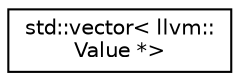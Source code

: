 digraph "Graphical Class Hierarchy"
{
  edge [fontname="Helvetica",fontsize="10",labelfontname="Helvetica",labelfontsize="10"];
  node [fontname="Helvetica",fontsize="10",shape=record];
  rankdir="LR";
  Node0 [label="std::vector\< llvm::\lValue *\>",height=0.2,width=0.4,color="black", fillcolor="white", style="filled",URL="$classstd_1_1vector.html"];
}
